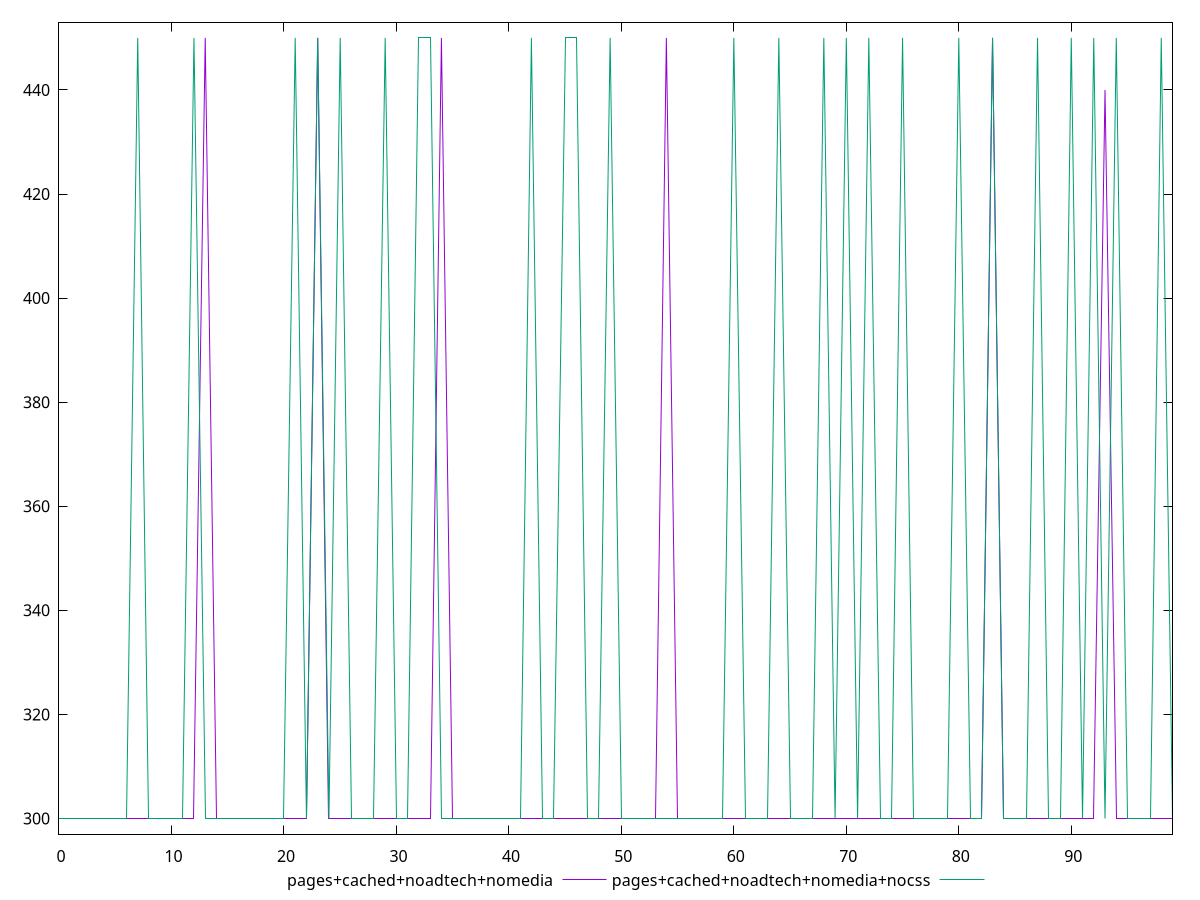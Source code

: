 reset

$pagesCachedNoadtechNomedia <<EOF
0 300
1 300
2 300
3 300
4 300
5 300
6 300
7 300
8 300
9 300
10 300
11 300
12 300
13 450
14 300
15 300
16 300
17 300
18 300
19 300
20 300
21 300
22 300
23 450
24 300
25 300
26 300
27 300
28 300
29 300
30 300
31 300
32 300
33 300
34 450
35 300
36 300
37 300
38 300
39 300
40 300
41 300
42 300
43 300
44 300
45 300
46 300
47 300
48 300
49 300
50 300
51 300
52 300
53 300
54 450
55 300
56 300
57 300
58 300
59 300
60 300
61 300
62 300
63 300
64 300
65 300
66 300
67 300
68 300
69 300
70 300
71 300
72 300
73 300
74 300
75 300
76 300
77 300
78 300
79 300
80 300
81 300
82 300
83 450
84 300
85 300
86 300
87 300
88 300
89 300
90 300
91 300
92 300
93 440
94 300
95 300
96 300
97 300
98 300
99 300
EOF

$pagesCachedNoadtechNomediaNocss <<EOF
0 300
1 300
2 300
3 300
4 300
5 300
6 300
7 450
8 300
9 300
10 300
11 300
12 450
13 300
14 300
15 300
16 300
17 300
18 300
19 300
20 300
21 450
22 300
23 450
24 300
25 450
26 300
27 300
28 300
29 450
30 300
31 300
32 450
33 450
34 300
35 300
36 300
37 300
38 300
39 300
40 300
41 300
42 450
43 300
44 300
45 450
46 450
47 300
48 300
49 450
50 300
51 300
52 300
53 300
54 300
55 300
56 300
57 300
58 300
59 300
60 450
61 300
62 300
63 300
64 450
65 300
66 300
67 300
68 450
69 300
70 450
71 300
72 450
73 300
74 300
75 450
76 300
77 300
78 300
79 300
80 450
81 300
82 300
83 450
84 300
85 300
86 300
87 450
88 300
89 300
90 450
91 300
92 450
93 300
94 450
95 300
96 300
97 300
98 450
99 300
EOF

set key outside below
set xrange [0:99]
set yrange [297:453]
set trange [297:453]
set terminal svg size 640, 520 enhanced background rgb 'white'
set output "report_00022_2021-02-20T12:08:46.964Z/uses-text-compression/comparison/line/3_vs_4.svg"

plot $pagesCachedNoadtechNomedia title "pages+cached+noadtech+nomedia" with line, \
     $pagesCachedNoadtechNomediaNocss title "pages+cached+noadtech+nomedia+nocss" with line

reset
